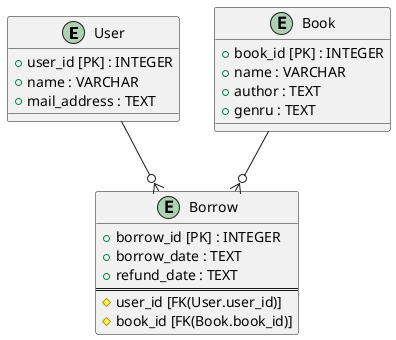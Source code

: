 /'
プレビューは Alt + D
'/

@startuml erdiagram
entity "User" {
    + user_id [PK] : INTEGER
    + name : VARCHAR
    + mail_address : TEXT
}

entity "Book" {
    + book_id [PK] : INTEGER
    + name : VARCHAR
    + author : TEXT
    + genru : TEXT
}

entity "Borrow" {
    + borrow_id [PK] : INTEGER
    + borrow_date : TEXT
    + refund_date : TEXT
    ==
    # user_id [FK(User.user_id)]
    # book_id [FK(Book.book_id)]
}

User --o{ Borrow
Book --o{ Borrow
@enduml